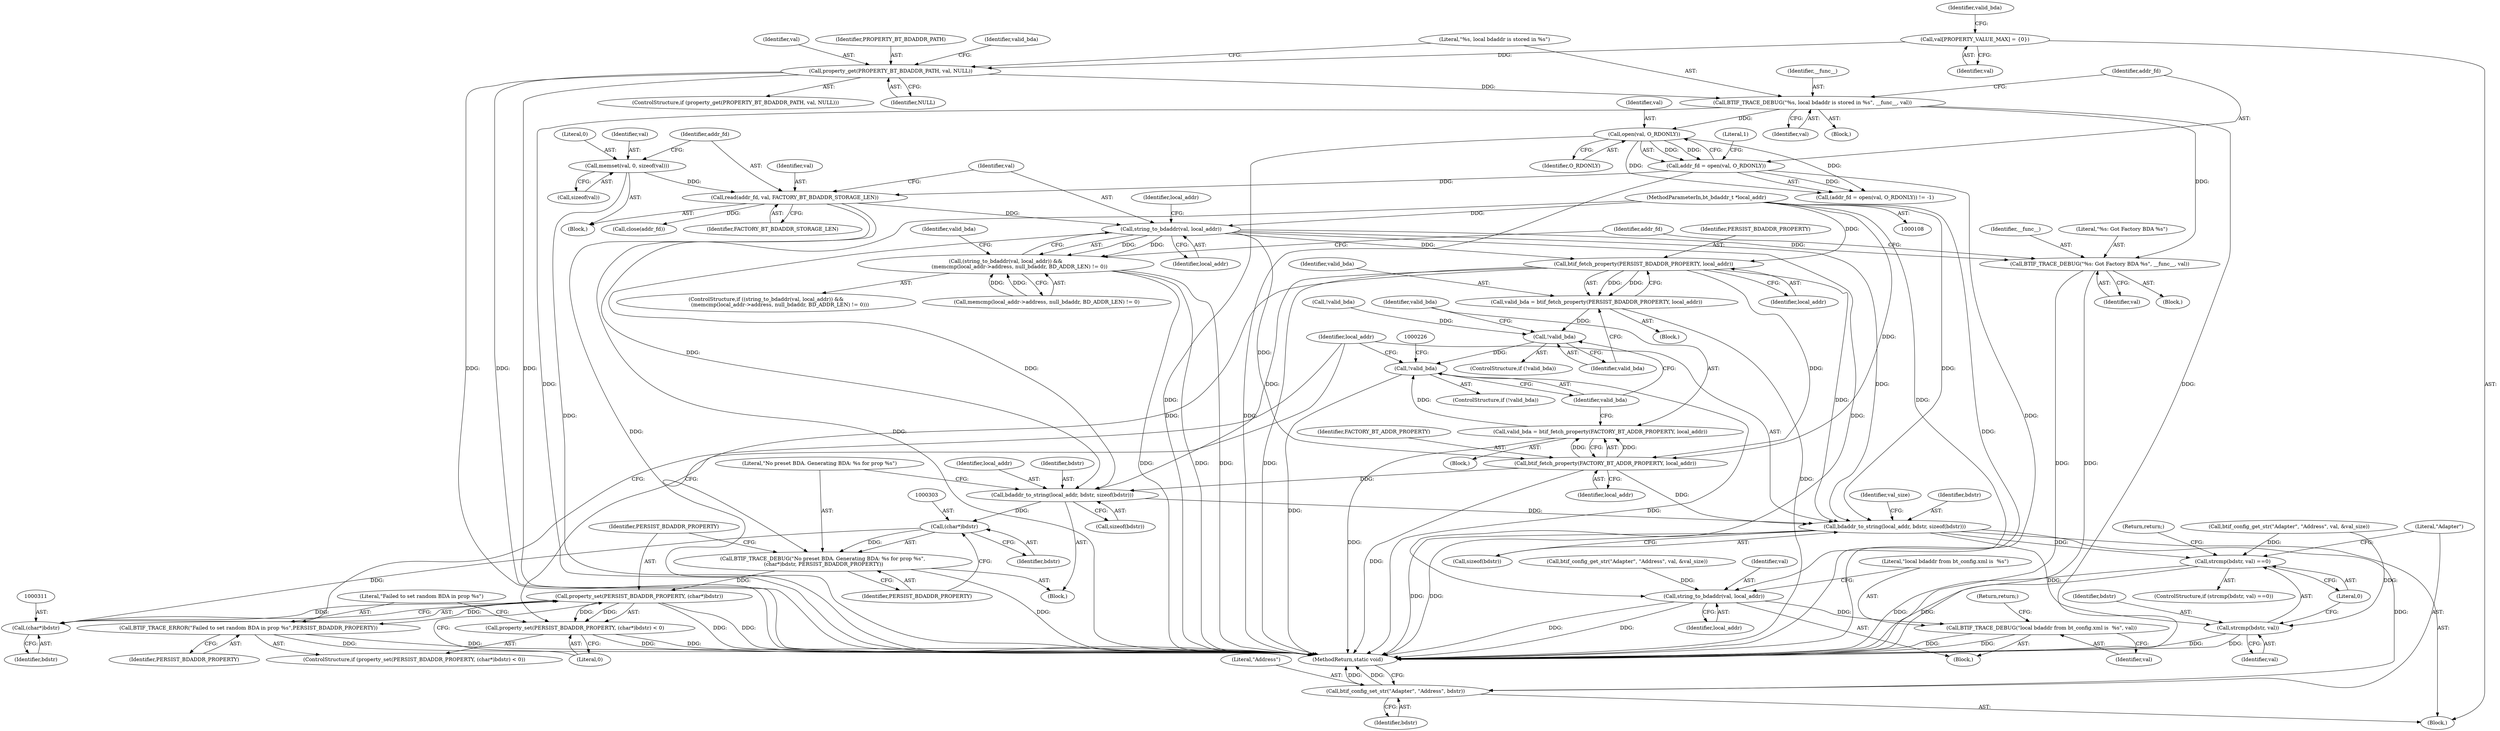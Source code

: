 digraph "0_Android_472271b153c5dc53c28beac55480a8d8434b2d5c_12@pointer" {
"1000157" [label="(Call,string_to_bdaddr(val, local_addr))"];
"1000151" [label="(Call,read(addr_fd, val, FACTORY_BT_BDADDR_STORAGE_LEN))"];
"1000138" [label="(Call,addr_fd = open(val, O_RDONLY))"];
"1000140" [label="(Call,open(val, O_RDONLY))"];
"1000132" [label="(Call,BTIF_TRACE_DEBUG(\"%s, local bdaddr is stored in %s\", __func__, val))"];
"1000126" [label="(Call,property_get(PROPERTY_BT_BDADDR_PATH, val, NULL))"];
"1000112" [label="(Call,val[PROPERTY_VALUE_MAX] = {0})"];
"1000146" [label="(Call,memset(val, 0, sizeof(val)))"];
"1000109" [label="(MethodParameterIn,bt_bdaddr_t *local_addr)"];
"1000156" [label="(Call,(string_to_bdaddr(val, local_addr)) &&\n                 (memcmp(local_addr->address, null_bdaddr, BD_ADDR_LEN) != 0))"];
"1000172" [label="(Call,BTIF_TRACE_DEBUG(\"%s: Got Factory BDA %s\", __func__, val))"];
"1000194" [label="(Call,string_to_bdaddr(val, local_addr))"];
"1000197" [label="(Call,BTIF_TRACE_DEBUG(\"local bdaddr from bt_config.xml is  %s\", val))"];
"1000207" [label="(Call,btif_fetch_property(PERSIST_BDADDR_PROPERTY, local_addr))"];
"1000205" [label="(Call,valid_bda = btif_fetch_property(PERSIST_BDADDR_PROPERTY, local_addr))"];
"1000211" [label="(Call,!valid_bda)"];
"1000220" [label="(Call,!valid_bda)"];
"1000216" [label="(Call,btif_fetch_property(FACTORY_BT_ADDR_PROPERTY, local_addr))"];
"1000214" [label="(Call,valid_bda = btif_fetch_property(FACTORY_BT_ADDR_PROPERTY, local_addr))"];
"1000295" [label="(Call,bdaddr_to_string(local_addr, bdstr, sizeof(bdstr)))"];
"1000302" [label="(Call,(char*)bdstr)"];
"1000300" [label="(Call,BTIF_TRACE_DEBUG(\"No preset BDA. Generating BDA: %s for prop %s\",\n (char*)bdstr, PERSIST_BDADDR_PROPERTY))"];
"1000308" [label="(Call,property_set(PERSIST_BDADDR_PROPERTY, (char*)bdstr))"];
"1000307" [label="(Call,property_set(PERSIST_BDADDR_PROPERTY, (char*)bdstr) < 0)"];
"1000314" [label="(Call,BTIF_TRACE_ERROR(\"Failed to set random BDA in prop %s\",PERSIST_BDADDR_PROPERTY))"];
"1000310" [label="(Call,(char*)bdstr)"];
"1000318" [label="(Call,bdaddr_to_string(local_addr, bdstr, sizeof(bdstr)))"];
"1000336" [label="(Call,strcmp(bdstr, val) ==0)"];
"1000337" [label="(Call,strcmp(bdstr, val))"];
"1000343" [label="(Call,btif_config_set_str(\"Adapter\", \"Address\", bdstr))"];
"1000133" [label="(Literal,\"%s, local bdaddr is stored in %s\")"];
"1000204" [label="(Block,)"];
"1000177" [label="(Identifier,addr_fd)"];
"1000137" [label="(Call,(addr_fd = open(val, O_RDONLY)) != -1)"];
"1000134" [label="(Identifier,__func__)"];
"1000335" [label="(ControlStructure,if (strcmp(bdstr, val) ==0))"];
"1000187" [label="(Call,btif_config_get_str(\"Adapter\", \"Address\", val, &val_size))"];
"1000129" [label="(Identifier,NULL)"];
"1000127" [label="(Identifier,PROPERTY_BT_BDADDR_PATH)"];
"1000302" [label="(Call,(char*)bdstr)"];
"1000213" [label="(Block,)"];
"1000301" [label="(Literal,\"No preset BDA. Generating BDA: %s for prop %s\")"];
"1000135" [label="(Identifier,val)"];
"1000139" [label="(Identifier,addr_fd)"];
"1000175" [label="(Identifier,val)"];
"1000298" [label="(Call,sizeof(bdstr))"];
"1000180" [label="(Identifier,valid_bda)"];
"1000297" [label="(Identifier,bdstr)"];
"1000312" [label="(Identifier,bdstr)"];
"1000109" [label="(MethodParameterIn,bt_bdaddr_t *local_addr)"];
"1000132" [label="(Call,BTIF_TRACE_DEBUG(\"%s, local bdaddr is stored in %s\", __func__, val))"];
"1000308" [label="(Call,property_set(PERSIST_BDADDR_PROPERTY, (char*)bdstr))"];
"1000172" [label="(Call,BTIF_TRACE_DEBUG(\"%s: Got Factory BDA %s\", __func__, val))"];
"1000222" [label="(Block,)"];
"1000316" [label="(Identifier,PERSIST_BDADDR_PROPERTY)"];
"1000339" [label="(Identifier,val)"];
"1000199" [label="(Identifier,val)"];
"1000209" [label="(Identifier,local_addr)"];
"1000116" [label="(Identifier,valid_bda)"];
"1000173" [label="(Literal,\"%s: Got Factory BDA %s\")"];
"1000194" [label="(Call,string_to_bdaddr(val, local_addr))"];
"1000336" [label="(Call,strcmp(bdstr, val) ==0)"];
"1000168" [label="(Block,)"];
"1000324" [label="(Identifier,val_size)"];
"1000152" [label="(Identifier,addr_fd)"];
"1000212" [label="(Identifier,valid_bda)"];
"1000159" [label="(Identifier,local_addr)"];
"1000198" [label="(Literal,\"local bdaddr from bt_config.xml is  %s\")"];
"1000140" [label="(Call,open(val, O_RDONLY))"];
"1000217" [label="(Identifier,FACTORY_BT_ADDR_PROPERTY)"];
"1000138" [label="(Call,addr_fd = open(val, O_RDONLY))"];
"1000157" [label="(Call,string_to_bdaddr(val, local_addr))"];
"1000144" [label="(Literal,1)"];
"1000345" [label="(Literal,\"Address\")"];
"1000306" [label="(ControlStructure,if (property_set(PERSIST_BDADDR_PROPERTY, (char*)bdstr) < 0))"];
"1000148" [label="(Literal,0)"];
"1000153" [label="(Identifier,val)"];
"1000300" [label="(Call,BTIF_TRACE_DEBUG(\"No preset BDA. Generating BDA: %s for prop %s\",\n (char*)bdstr, PERSIST_BDADDR_PROPERTY))"];
"1000154" [label="(Identifier,FACTORY_BT_BDADDR_STORAGE_LEN)"];
"1000305" [label="(Identifier,PERSIST_BDADDR_PROPERTY)"];
"1000216" [label="(Call,btif_fetch_property(FACTORY_BT_ADDR_PROPERTY, local_addr))"];
"1000151" [label="(Call,read(addr_fd, val, FACTORY_BT_BDADDR_STORAGE_LEN))"];
"1000141" [label="(Identifier,val)"];
"1000200" [label="(Return,return;)"];
"1000309" [label="(Identifier,PERSIST_BDADDR_PROPERTY)"];
"1000195" [label="(Identifier,val)"];
"1000343" [label="(Call,btif_config_set_str(\"Adapter\", \"Address\", bdstr))"];
"1000342" [label="(Return,return;)"];
"1000155" [label="(ControlStructure,if ((string_to_bdaddr(val, local_addr)) &&\n                 (memcmp(local_addr->address, null_bdaddr, BD_ADDR_LEN) != 0)))"];
"1000314" [label="(Call,BTIF_TRACE_ERROR(\"Failed to set random BDA in prop %s\",PERSIST_BDADDR_PROPERTY))"];
"1000337" [label="(Call,strcmp(bdstr, val))"];
"1000142" [label="(Identifier,O_RDONLY)"];
"1000110" [label="(Block,)"];
"1000315" [label="(Literal,\"Failed to set random BDA in prop %s\")"];
"1000211" [label="(Call,!valid_bda)"];
"1000344" [label="(Literal,\"Adapter\")"];
"1000197" [label="(Call,BTIF_TRACE_DEBUG(\"local bdaddr from bt_config.xml is  %s\", val))"];
"1000126" [label="(Call,property_get(PROPERTY_BT_BDADDR_PATH, val, NULL))"];
"1000318" [label="(Call,bdaddr_to_string(local_addr, bdstr, sizeof(bdstr)))"];
"1000176" [label="(Call,close(addr_fd))"];
"1000170" [label="(Identifier,valid_bda)"];
"1000146" [label="(Call,memset(val, 0, sizeof(val)))"];
"1000112" [label="(Call,val[PROPERTY_VALUE_MAX] = {0})"];
"1000158" [label="(Identifier,val)"];
"1000196" [label="(Identifier,local_addr)"];
"1000346" [label="(Identifier,bdstr)"];
"1000163" [label="(Identifier,local_addr)"];
"1000149" [label="(Call,sizeof(val))"];
"1000304" [label="(Identifier,bdstr)"];
"1000147" [label="(Identifier,val)"];
"1000193" [label="(Block,)"];
"1000207" [label="(Call,btif_fetch_property(PERSIST_BDADDR_PROPERTY, local_addr))"];
"1000347" [label="(MethodReturn,static void)"];
"1000320" [label="(Identifier,bdstr)"];
"1000338" [label="(Identifier,bdstr)"];
"1000156" [label="(Call,(string_to_bdaddr(val, local_addr)) &&\n                 (memcmp(local_addr->address, null_bdaddr, BD_ADDR_LEN) != 0))"];
"1000128" [label="(Identifier,val)"];
"1000321" [label="(Call,sizeof(bdstr))"];
"1000220" [label="(Call,!valid_bda)"];
"1000218" [label="(Identifier,local_addr)"];
"1000313" [label="(Literal,0)"];
"1000210" [label="(ControlStructure,if (!valid_bda))"];
"1000295" [label="(Call,bdaddr_to_string(local_addr, bdstr, sizeof(bdstr)))"];
"1000296" [label="(Identifier,local_addr)"];
"1000125" [label="(ControlStructure,if (property_get(PROPERTY_BT_BDADDR_PATH, val, NULL)))"];
"1000174" [label="(Identifier,__func__)"];
"1000219" [label="(ControlStructure,if (!valid_bda))"];
"1000145" [label="(Block,)"];
"1000214" [label="(Call,valid_bda = btif_fetch_property(FACTORY_BT_ADDR_PROPERTY, local_addr))"];
"1000130" [label="(Block,)"];
"1000205" [label="(Call,valid_bda = btif_fetch_property(PERSIST_BDADDR_PROPERTY, local_addr))"];
"1000328" [label="(Call,btif_config_get_str(\"Adapter\", \"Address\", val, &val_size))"];
"1000221" [label="(Identifier,valid_bda)"];
"1000215" [label="(Identifier,valid_bda)"];
"1000206" [label="(Identifier,valid_bda)"];
"1000319" [label="(Identifier,local_addr)"];
"1000113" [label="(Identifier,val)"];
"1000340" [label="(Literal,0)"];
"1000208" [label="(Identifier,PERSIST_BDADDR_PROPERTY)"];
"1000160" [label="(Call,memcmp(local_addr->address, null_bdaddr, BD_ADDR_LEN) != 0)"];
"1000307" [label="(Call,property_set(PERSIST_BDADDR_PROPERTY, (char*)bdstr) < 0)"];
"1000202" [label="(Call,!valid_bda)"];
"1000310" [label="(Call,(char*)bdstr)"];
"1000157" -> "1000156"  [label="AST: "];
"1000157" -> "1000159"  [label="CFG: "];
"1000158" -> "1000157"  [label="AST: "];
"1000159" -> "1000157"  [label="AST: "];
"1000163" -> "1000157"  [label="CFG: "];
"1000156" -> "1000157"  [label="CFG: "];
"1000157" -> "1000156"  [label="DDG: "];
"1000157" -> "1000156"  [label="DDG: "];
"1000151" -> "1000157"  [label="DDG: "];
"1000109" -> "1000157"  [label="DDG: "];
"1000157" -> "1000172"  [label="DDG: "];
"1000157" -> "1000194"  [label="DDG: "];
"1000157" -> "1000207"  [label="DDG: "];
"1000157" -> "1000216"  [label="DDG: "];
"1000157" -> "1000295"  [label="DDG: "];
"1000157" -> "1000318"  [label="DDG: "];
"1000151" -> "1000145"  [label="AST: "];
"1000151" -> "1000154"  [label="CFG: "];
"1000152" -> "1000151"  [label="AST: "];
"1000153" -> "1000151"  [label="AST: "];
"1000154" -> "1000151"  [label="AST: "];
"1000158" -> "1000151"  [label="CFG: "];
"1000151" -> "1000347"  [label="DDG: "];
"1000151" -> "1000347"  [label="DDG: "];
"1000138" -> "1000151"  [label="DDG: "];
"1000146" -> "1000151"  [label="DDG: "];
"1000151" -> "1000176"  [label="DDG: "];
"1000138" -> "1000137"  [label="AST: "];
"1000138" -> "1000140"  [label="CFG: "];
"1000139" -> "1000138"  [label="AST: "];
"1000140" -> "1000138"  [label="AST: "];
"1000144" -> "1000138"  [label="CFG: "];
"1000138" -> "1000347"  [label="DDG: "];
"1000138" -> "1000347"  [label="DDG: "];
"1000138" -> "1000137"  [label="DDG: "];
"1000140" -> "1000138"  [label="DDG: "];
"1000140" -> "1000138"  [label="DDG: "];
"1000140" -> "1000142"  [label="CFG: "];
"1000141" -> "1000140"  [label="AST: "];
"1000142" -> "1000140"  [label="AST: "];
"1000140" -> "1000347"  [label="DDG: "];
"1000140" -> "1000137"  [label="DDG: "];
"1000140" -> "1000137"  [label="DDG: "];
"1000132" -> "1000140"  [label="DDG: "];
"1000132" -> "1000130"  [label="AST: "];
"1000132" -> "1000135"  [label="CFG: "];
"1000133" -> "1000132"  [label="AST: "];
"1000134" -> "1000132"  [label="AST: "];
"1000135" -> "1000132"  [label="AST: "];
"1000139" -> "1000132"  [label="CFG: "];
"1000132" -> "1000347"  [label="DDG: "];
"1000132" -> "1000347"  [label="DDG: "];
"1000126" -> "1000132"  [label="DDG: "];
"1000132" -> "1000172"  [label="DDG: "];
"1000126" -> "1000125"  [label="AST: "];
"1000126" -> "1000129"  [label="CFG: "];
"1000127" -> "1000126"  [label="AST: "];
"1000128" -> "1000126"  [label="AST: "];
"1000129" -> "1000126"  [label="AST: "];
"1000133" -> "1000126"  [label="CFG: "];
"1000180" -> "1000126"  [label="CFG: "];
"1000126" -> "1000347"  [label="DDG: "];
"1000126" -> "1000347"  [label="DDG: "];
"1000126" -> "1000347"  [label="DDG: "];
"1000112" -> "1000126"  [label="DDG: "];
"1000112" -> "1000110"  [label="AST: "];
"1000112" -> "1000113"  [label="CFG: "];
"1000113" -> "1000112"  [label="AST: "];
"1000116" -> "1000112"  [label="CFG: "];
"1000146" -> "1000145"  [label="AST: "];
"1000146" -> "1000149"  [label="CFG: "];
"1000147" -> "1000146"  [label="AST: "];
"1000148" -> "1000146"  [label="AST: "];
"1000149" -> "1000146"  [label="AST: "];
"1000152" -> "1000146"  [label="CFG: "];
"1000146" -> "1000347"  [label="DDG: "];
"1000109" -> "1000108"  [label="AST: "];
"1000109" -> "1000347"  [label="DDG: "];
"1000109" -> "1000194"  [label="DDG: "];
"1000109" -> "1000207"  [label="DDG: "];
"1000109" -> "1000216"  [label="DDG: "];
"1000109" -> "1000295"  [label="DDG: "];
"1000109" -> "1000318"  [label="DDG: "];
"1000156" -> "1000155"  [label="AST: "];
"1000156" -> "1000160"  [label="CFG: "];
"1000160" -> "1000156"  [label="AST: "];
"1000170" -> "1000156"  [label="CFG: "];
"1000177" -> "1000156"  [label="CFG: "];
"1000156" -> "1000347"  [label="DDG: "];
"1000156" -> "1000347"  [label="DDG: "];
"1000156" -> "1000347"  [label="DDG: "];
"1000160" -> "1000156"  [label="DDG: "];
"1000160" -> "1000156"  [label="DDG: "];
"1000172" -> "1000168"  [label="AST: "];
"1000172" -> "1000175"  [label="CFG: "];
"1000173" -> "1000172"  [label="AST: "];
"1000174" -> "1000172"  [label="AST: "];
"1000175" -> "1000172"  [label="AST: "];
"1000177" -> "1000172"  [label="CFG: "];
"1000172" -> "1000347"  [label="DDG: "];
"1000172" -> "1000347"  [label="DDG: "];
"1000194" -> "1000193"  [label="AST: "];
"1000194" -> "1000196"  [label="CFG: "];
"1000195" -> "1000194"  [label="AST: "];
"1000196" -> "1000194"  [label="AST: "];
"1000198" -> "1000194"  [label="CFG: "];
"1000194" -> "1000347"  [label="DDG: "];
"1000194" -> "1000347"  [label="DDG: "];
"1000187" -> "1000194"  [label="DDG: "];
"1000194" -> "1000197"  [label="DDG: "];
"1000197" -> "1000193"  [label="AST: "];
"1000197" -> "1000199"  [label="CFG: "];
"1000198" -> "1000197"  [label="AST: "];
"1000199" -> "1000197"  [label="AST: "];
"1000200" -> "1000197"  [label="CFG: "];
"1000197" -> "1000347"  [label="DDG: "];
"1000197" -> "1000347"  [label="DDG: "];
"1000207" -> "1000205"  [label="AST: "];
"1000207" -> "1000209"  [label="CFG: "];
"1000208" -> "1000207"  [label="AST: "];
"1000209" -> "1000207"  [label="AST: "];
"1000205" -> "1000207"  [label="CFG: "];
"1000207" -> "1000347"  [label="DDG: "];
"1000207" -> "1000205"  [label="DDG: "];
"1000207" -> "1000205"  [label="DDG: "];
"1000207" -> "1000216"  [label="DDG: "];
"1000207" -> "1000295"  [label="DDG: "];
"1000207" -> "1000300"  [label="DDG: "];
"1000207" -> "1000318"  [label="DDG: "];
"1000205" -> "1000204"  [label="AST: "];
"1000206" -> "1000205"  [label="AST: "];
"1000212" -> "1000205"  [label="CFG: "];
"1000205" -> "1000347"  [label="DDG: "];
"1000205" -> "1000211"  [label="DDG: "];
"1000211" -> "1000210"  [label="AST: "];
"1000211" -> "1000212"  [label="CFG: "];
"1000212" -> "1000211"  [label="AST: "];
"1000215" -> "1000211"  [label="CFG: "];
"1000221" -> "1000211"  [label="CFG: "];
"1000202" -> "1000211"  [label="DDG: "];
"1000211" -> "1000220"  [label="DDG: "];
"1000220" -> "1000219"  [label="AST: "];
"1000220" -> "1000221"  [label="CFG: "];
"1000221" -> "1000220"  [label="AST: "];
"1000226" -> "1000220"  [label="CFG: "];
"1000319" -> "1000220"  [label="CFG: "];
"1000220" -> "1000347"  [label="DDG: "];
"1000220" -> "1000347"  [label="DDG: "];
"1000214" -> "1000220"  [label="DDG: "];
"1000216" -> "1000214"  [label="AST: "];
"1000216" -> "1000218"  [label="CFG: "];
"1000217" -> "1000216"  [label="AST: "];
"1000218" -> "1000216"  [label="AST: "];
"1000214" -> "1000216"  [label="CFG: "];
"1000216" -> "1000347"  [label="DDG: "];
"1000216" -> "1000214"  [label="DDG: "];
"1000216" -> "1000214"  [label="DDG: "];
"1000216" -> "1000295"  [label="DDG: "];
"1000216" -> "1000318"  [label="DDG: "];
"1000214" -> "1000213"  [label="AST: "];
"1000215" -> "1000214"  [label="AST: "];
"1000221" -> "1000214"  [label="CFG: "];
"1000214" -> "1000347"  [label="DDG: "];
"1000295" -> "1000222"  [label="AST: "];
"1000295" -> "1000298"  [label="CFG: "];
"1000296" -> "1000295"  [label="AST: "];
"1000297" -> "1000295"  [label="AST: "];
"1000298" -> "1000295"  [label="AST: "];
"1000301" -> "1000295"  [label="CFG: "];
"1000295" -> "1000302"  [label="DDG: "];
"1000295" -> "1000318"  [label="DDG: "];
"1000302" -> "1000300"  [label="AST: "];
"1000302" -> "1000304"  [label="CFG: "];
"1000303" -> "1000302"  [label="AST: "];
"1000304" -> "1000302"  [label="AST: "];
"1000305" -> "1000302"  [label="CFG: "];
"1000302" -> "1000300"  [label="DDG: "];
"1000302" -> "1000310"  [label="DDG: "];
"1000300" -> "1000222"  [label="AST: "];
"1000300" -> "1000305"  [label="CFG: "];
"1000301" -> "1000300"  [label="AST: "];
"1000305" -> "1000300"  [label="AST: "];
"1000309" -> "1000300"  [label="CFG: "];
"1000300" -> "1000347"  [label="DDG: "];
"1000300" -> "1000308"  [label="DDG: "];
"1000308" -> "1000307"  [label="AST: "];
"1000308" -> "1000310"  [label="CFG: "];
"1000309" -> "1000308"  [label="AST: "];
"1000310" -> "1000308"  [label="AST: "];
"1000313" -> "1000308"  [label="CFG: "];
"1000308" -> "1000347"  [label="DDG: "];
"1000308" -> "1000347"  [label="DDG: "];
"1000308" -> "1000307"  [label="DDG: "];
"1000308" -> "1000307"  [label="DDG: "];
"1000310" -> "1000308"  [label="DDG: "];
"1000308" -> "1000314"  [label="DDG: "];
"1000307" -> "1000306"  [label="AST: "];
"1000307" -> "1000313"  [label="CFG: "];
"1000313" -> "1000307"  [label="AST: "];
"1000315" -> "1000307"  [label="CFG: "];
"1000319" -> "1000307"  [label="CFG: "];
"1000307" -> "1000347"  [label="DDG: "];
"1000307" -> "1000347"  [label="DDG: "];
"1000314" -> "1000306"  [label="AST: "];
"1000314" -> "1000316"  [label="CFG: "];
"1000315" -> "1000314"  [label="AST: "];
"1000316" -> "1000314"  [label="AST: "];
"1000319" -> "1000314"  [label="CFG: "];
"1000314" -> "1000347"  [label="DDG: "];
"1000314" -> "1000347"  [label="DDG: "];
"1000310" -> "1000312"  [label="CFG: "];
"1000311" -> "1000310"  [label="AST: "];
"1000312" -> "1000310"  [label="AST: "];
"1000318" -> "1000110"  [label="AST: "];
"1000318" -> "1000321"  [label="CFG: "];
"1000319" -> "1000318"  [label="AST: "];
"1000320" -> "1000318"  [label="AST: "];
"1000321" -> "1000318"  [label="AST: "];
"1000324" -> "1000318"  [label="CFG: "];
"1000318" -> "1000347"  [label="DDG: "];
"1000318" -> "1000347"  [label="DDG: "];
"1000318" -> "1000336"  [label="DDG: "];
"1000318" -> "1000337"  [label="DDG: "];
"1000318" -> "1000343"  [label="DDG: "];
"1000336" -> "1000335"  [label="AST: "];
"1000336" -> "1000340"  [label="CFG: "];
"1000337" -> "1000336"  [label="AST: "];
"1000340" -> "1000336"  [label="AST: "];
"1000342" -> "1000336"  [label="CFG: "];
"1000344" -> "1000336"  [label="CFG: "];
"1000336" -> "1000347"  [label="DDG: "];
"1000336" -> "1000347"  [label="DDG: "];
"1000328" -> "1000336"  [label="DDG: "];
"1000337" -> "1000339"  [label="CFG: "];
"1000338" -> "1000337"  [label="AST: "];
"1000339" -> "1000337"  [label="AST: "];
"1000340" -> "1000337"  [label="CFG: "];
"1000337" -> "1000347"  [label="DDG: "];
"1000337" -> "1000347"  [label="DDG: "];
"1000328" -> "1000337"  [label="DDG: "];
"1000343" -> "1000110"  [label="AST: "];
"1000343" -> "1000346"  [label="CFG: "];
"1000344" -> "1000343"  [label="AST: "];
"1000345" -> "1000343"  [label="AST: "];
"1000346" -> "1000343"  [label="AST: "];
"1000347" -> "1000343"  [label="CFG: "];
"1000343" -> "1000347"  [label="DDG: "];
"1000343" -> "1000347"  [label="DDG: "];
}
